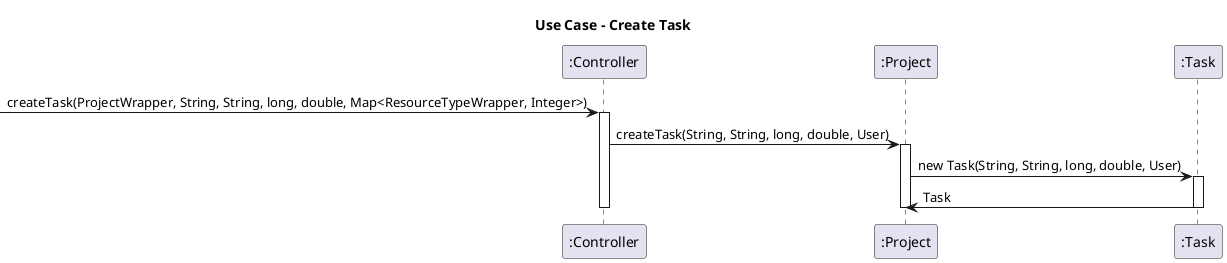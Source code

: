 @startuml

title "Use Case - Create Task"

-> ":Controller": createTask(ProjectWrapper, String, String, long, double, Map<ResourceTypeWrapper, Integer>)
activate ":Controller"

":Controller" -> ":Project" : createTask(String, String, long, double, User)
activate ":Project"

":Project" -> ":Task" : new Task(String, String, long, double, User)
activate ":Task"
":Task" -> ":Project" : Task
deactivate ":Task"
deactivate ":Project"

deactivate ":Controller"

@enduml
